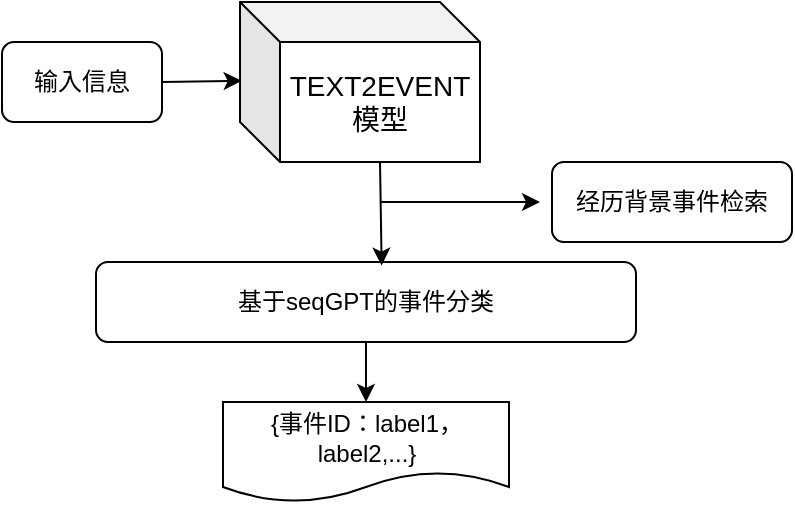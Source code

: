 <mxfile version="24.4.4" type="github">
  <diagram id="C5RBs43oDa-KdzZeNtuy" name="Page-1">
    <mxGraphModel dx="1050" dy="493" grid="1" gridSize="10" guides="1" tooltips="1" connect="1" arrows="1" fold="1" page="1" pageScale="1" pageWidth="827" pageHeight="1169" math="0" shadow="0">
      <root>
        <mxCell id="WIyWlLk6GJQsqaUBKTNV-0" />
        <mxCell id="WIyWlLk6GJQsqaUBKTNV-1" parent="WIyWlLk6GJQsqaUBKTNV-0" />
        <mxCell id="7YRGrjnBlLsUx85qoaL9-27" value="输入信息" style="rounded=1;whiteSpace=wrap;html=1;fontSize=12;glass=0;strokeWidth=1;shadow=0;" parent="WIyWlLk6GJQsqaUBKTNV-1" vertex="1">
          <mxGeometry x="235" y="160" width="80" height="40" as="geometry" />
        </mxCell>
        <mxCell id="7YRGrjnBlLsUx85qoaL9-39" value="" style="endArrow=classic;html=1;rounded=0;exitX=1;exitY=0.5;exitDx=0;exitDy=0;entryX=0.007;entryY=0.492;entryDx=0;entryDy=0;entryPerimeter=0;" parent="WIyWlLk6GJQsqaUBKTNV-1" source="7YRGrjnBlLsUx85qoaL9-27" target="M3dmo8WmAmqzNPTPEBfk-1" edge="1">
          <mxGeometry width="50" height="50" relative="1" as="geometry">
            <mxPoint x="500" y="320" as="sourcePoint" />
            <mxPoint x="370" y="142" as="targetPoint" />
          </mxGeometry>
        </mxCell>
        <mxCell id="7YRGrjnBlLsUx85qoaL9-47" value="基于seqGPT的事件分类" style="rounded=1;whiteSpace=wrap;html=1;fontSize=12;glass=0;strokeWidth=1;shadow=0;" parent="WIyWlLk6GJQsqaUBKTNV-1" vertex="1">
          <mxGeometry x="282" y="270" width="270" height="40" as="geometry" />
        </mxCell>
        <mxCell id="M3dmo8WmAmqzNPTPEBfk-1" value="&lt;span style=&quot;font-size: 14px; text-align: left; background-color: rgb(255, 255, 255);&quot;&gt;TEXT2EVENT模型&lt;/span&gt;" style="shape=cube;whiteSpace=wrap;html=1;boundedLbl=1;backgroundOutline=1;darkOpacity=0.05;darkOpacity2=0.1;" vertex="1" parent="WIyWlLk6GJQsqaUBKTNV-1">
          <mxGeometry x="354" y="140" width="120" height="80" as="geometry" />
        </mxCell>
        <mxCell id="M3dmo8WmAmqzNPTPEBfk-11" value="" style="endArrow=classic;html=1;rounded=0;exitX=0;exitY=0;exitDx=70;exitDy=80;exitPerimeter=0;entryX=0.529;entryY=0.045;entryDx=0;entryDy=0;entryPerimeter=0;" edge="1" parent="WIyWlLk6GJQsqaUBKTNV-1" source="M3dmo8WmAmqzNPTPEBfk-1" target="7YRGrjnBlLsUx85qoaL9-47">
          <mxGeometry width="50" height="50" relative="1" as="geometry">
            <mxPoint x="426" y="220" as="sourcePoint" />
            <mxPoint x="419.333" y="260" as="targetPoint" />
          </mxGeometry>
        </mxCell>
        <mxCell id="M3dmo8WmAmqzNPTPEBfk-12" value="" style="endArrow=classic;html=1;rounded=0;" edge="1" parent="WIyWlLk6GJQsqaUBKTNV-1">
          <mxGeometry width="50" height="50" relative="1" as="geometry">
            <mxPoint x="424" y="240" as="sourcePoint" />
            <mxPoint x="504" y="240" as="targetPoint" />
          </mxGeometry>
        </mxCell>
        <mxCell id="M3dmo8WmAmqzNPTPEBfk-13" value="经历背景事件检索" style="rounded=1;whiteSpace=wrap;html=1;" vertex="1" parent="WIyWlLk6GJQsqaUBKTNV-1">
          <mxGeometry x="510" y="220" width="120" height="40" as="geometry" />
        </mxCell>
        <mxCell id="M3dmo8WmAmqzNPTPEBfk-14" value="{事件ID：label1，label2,...}" style="shape=document;whiteSpace=wrap;html=1;boundedLbl=1;" vertex="1" parent="WIyWlLk6GJQsqaUBKTNV-1">
          <mxGeometry x="345.5" y="340" width="143" height="50" as="geometry" />
        </mxCell>
        <mxCell id="M3dmo8WmAmqzNPTPEBfk-15" value="" style="endArrow=classic;html=1;rounded=0;entryX=0.5;entryY=0;entryDx=0;entryDy=0;exitX=0.5;exitY=1;exitDx=0;exitDy=0;" edge="1" parent="WIyWlLk6GJQsqaUBKTNV-1" source="7YRGrjnBlLsUx85qoaL9-47" target="M3dmo8WmAmqzNPTPEBfk-14">
          <mxGeometry width="50" height="50" relative="1" as="geometry">
            <mxPoint x="390" y="330" as="sourcePoint" />
            <mxPoint x="440" y="280" as="targetPoint" />
          </mxGeometry>
        </mxCell>
      </root>
    </mxGraphModel>
  </diagram>
</mxfile>
